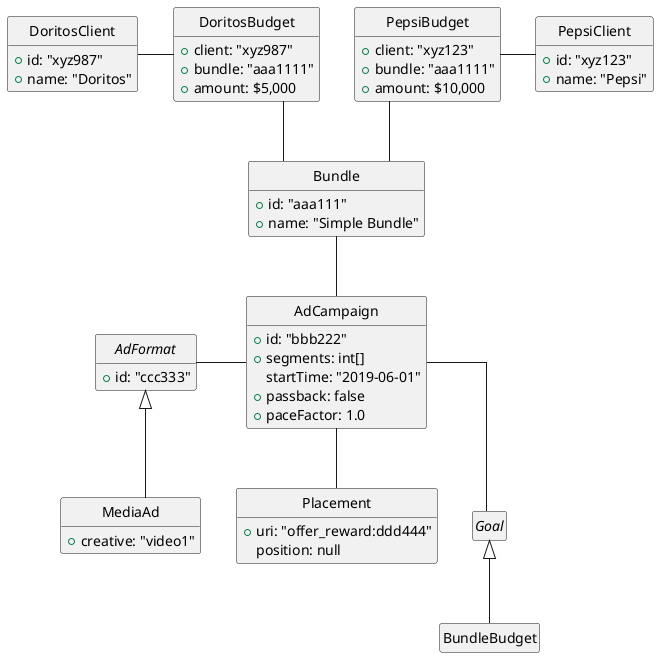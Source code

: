 @startuml
skinparam style strictuml
skinparam linetype ortho
hide empty members

/' Classes '/
class PepsiClient {
  + id: "xyz123"
  + name: "Pepsi"
}

class PepsiBudget {
   + client: "xyz123"
   + bundle: "aaa1111"
   + amount: $10,000
}

class DoritosClient {
  + id: "xyz987"
  + name: "Doritos"
}

class DoritosBudget {
   + client: "xyz987"
   + bundle: "aaa1111"
   + amount: $5,000
}

class Bundle {
  + id: "aaa111"
  + name: "Simple Bundle"
}

class AdCampaign {
  + id: "bbb222"
  + segments: int[]
    startTime: "2019-06-01"
  + passback: false
  + paceFactor: 1.0
}

abstract class AdFormat {
  + id: "ccc333"
}

class Placement {
  + uri: "offer_reward:ddd444"
  position: null
}

abstract class Goal
class BundleBudget {
}
Goal <|-- BundleBudget


class MediaAd {
  + creative: "video1"
}
AdFormat <|-- MediaAd


/' Relations '/
Bundle -up- PepsiBudget
PepsiBudget -right- PepsiClient
Bundle -up- DoritosBudget
DoritosBudget -left- DoritosClient
AdCampaign -up- Bundle
AdCampaign -left- AdFormat
AdCampaign -down- Placement
AdCampaign -down- Goal

@enduml